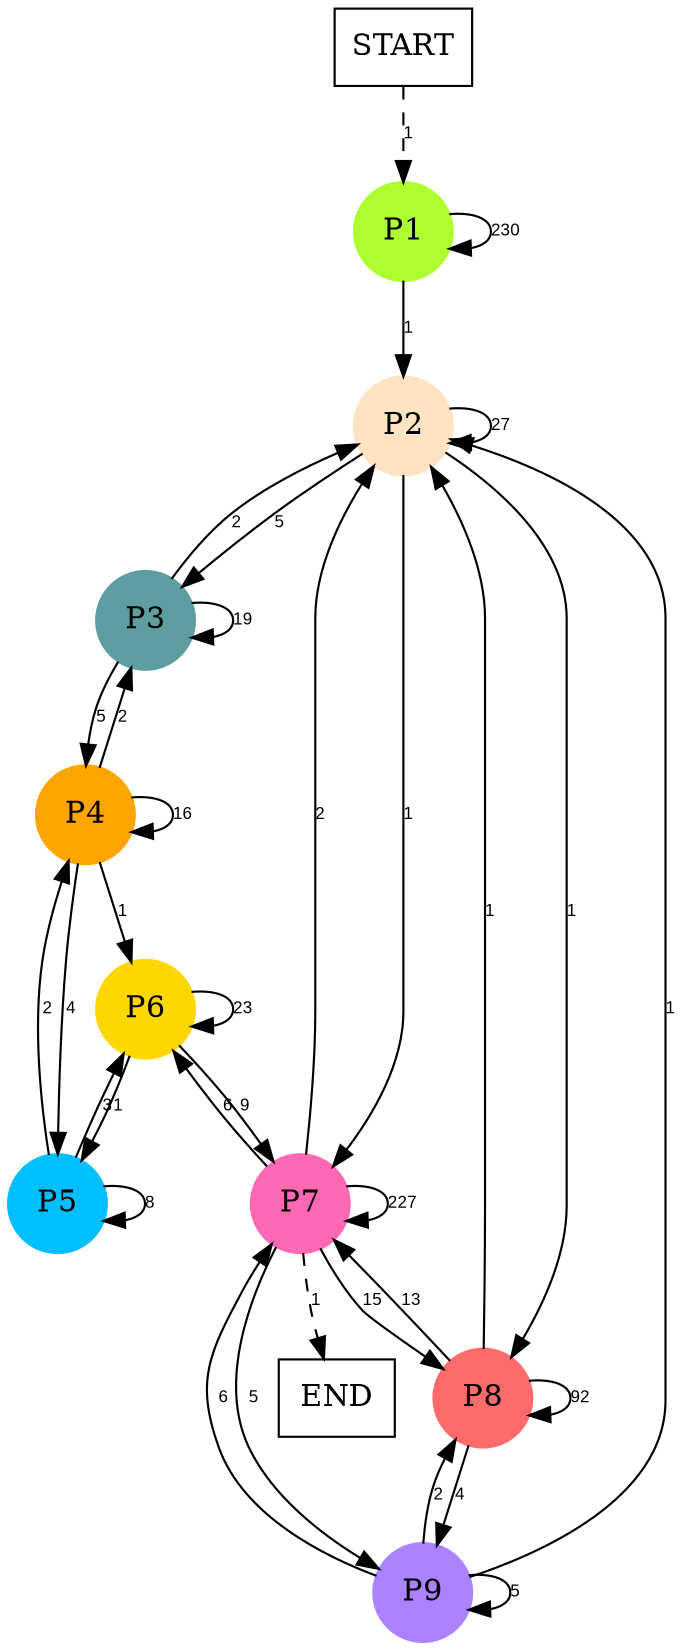 digraph graphname {
	dpi = 150
	size="16,11!";
	margin = 0;
"P1" [shape=circle, color=greenyellow, style=filled]"P2" [shape=circle, color=bisque, style=filled]"P3" [shape=circle, color=cadetblue, style=filled]"P4" [shape=circle, color=orange, style=filled]"P5" [shape=circle, color=deepskyblue, style=filled]"P6" [shape=circle, color=gold, style=filled]"P7" [shape=circle, color=hotpink, style=filled]"P9" [shape=circle, color=mediumpurple1, style=filled]"P8" [shape=circle, color=indianred1, style=filled]"START" [shape=box, fillcolor=white, style=filled, color=black]"END" [shape=box, fillcolor=white, style=filled, color=black]"P1" -> "P1" [ label ="230" labelfloat=false fontname="Arial" fontsize=8]
"P1" -> "P2" [ label ="1" labelfloat=false fontname="Arial" fontsize=8]
"P2" -> "P2" [ label ="27" labelfloat=false fontname="Arial" fontsize=8]
"P2" -> "P3" [ label ="5" labelfloat=false fontname="Arial" fontsize=8]
"P2" -> "P7" [ label ="1" labelfloat=false fontname="Arial" fontsize=8]
"P2" -> "P8" [ label ="1" labelfloat=false fontname="Arial" fontsize=8]
"P3" -> "P2" [ label ="2" labelfloat=false fontname="Arial" fontsize=8]
"P3" -> "P3" [ label ="19" labelfloat=false fontname="Arial" fontsize=8]
"P3" -> "P4" [ label ="5" labelfloat=false fontname="Arial" fontsize=8]
"P4" -> "P3" [ label ="2" labelfloat=false fontname="Arial" fontsize=8]
"P4" -> "P4" [ label ="16" labelfloat=false fontname="Arial" fontsize=8]
"P4" -> "P5" [ label ="4" labelfloat=false fontname="Arial" fontsize=8]
"P4" -> "P6" [ label ="1" labelfloat=false fontname="Arial" fontsize=8]
"P5" -> "P4" [ label ="2" labelfloat=false fontname="Arial" fontsize=8]
"P5" -> "P5" [ label ="8" labelfloat=false fontname="Arial" fontsize=8]
"P5" -> "P6" [ label ="3" labelfloat=false fontname="Arial" fontsize=8]
"P6" -> "P5" [ label ="1" labelfloat=false fontname="Arial" fontsize=8]
"P6" -> "P6" [ label ="23" labelfloat=false fontname="Arial" fontsize=8]
"P6" -> "P7" [ label ="9" labelfloat=false fontname="Arial" fontsize=8]
"P7" -> "P2" [ label ="2" labelfloat=false fontname="Arial" fontsize=8]
"P7" -> "P6" [ label ="6" labelfloat=false fontname="Arial" fontsize=8]
"P7" -> "P7" [ label ="227" labelfloat=false fontname="Arial" fontsize=8]
"P7" -> "P9" [ label ="5" labelfloat=false fontname="Arial" fontsize=8]
"P7" -> "P8" [ label ="15" labelfloat=false fontname="Arial" fontsize=8]
"P7" -> "END" [ style = dashed label ="1" labelfloat=false fontname="Arial" fontsize=8]
"P9" -> "P2" [ label ="1" labelfloat=false fontname="Arial" fontsize=8]
"P9" -> "P7" [ label ="6" labelfloat=false fontname="Arial" fontsize=8]
"P9" -> "P9" [ label ="5" labelfloat=false fontname="Arial" fontsize=8]
"P9" -> "P8" [ label ="2" labelfloat=false fontname="Arial" fontsize=8]
"P8" -> "P2" [ label ="1" labelfloat=false fontname="Arial" fontsize=8]
"P8" -> "P7" [ label ="13" labelfloat=false fontname="Arial" fontsize=8]
"P8" -> "P9" [ label ="4" labelfloat=false fontname="Arial" fontsize=8]
"P8" -> "P8" [ label ="92" labelfloat=false fontname="Arial" fontsize=8]
"START" -> "P1" [ style = dashed label ="1" labelfloat=false fontname="Arial" fontsize=8]
}